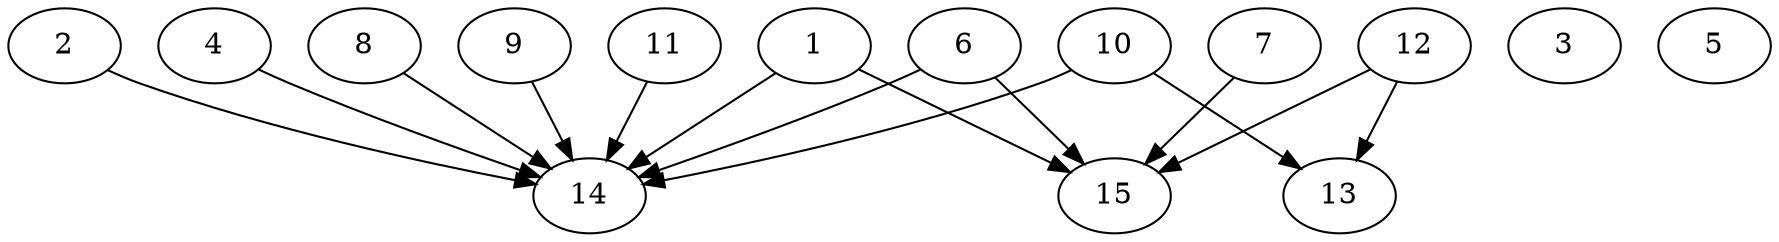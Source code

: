 // DAG automatically generated by daggen at Thu Oct  3 13:59:26 2019
// ./daggen --dot -n 15 --ccr 0.4 --fat 0.9 --regular 0.9 --density 0.9 --mindata 5242880 --maxdata 52428800 
digraph G {
  1 [size="68203520", alpha="0.02", expect_size="27281408"] 
  1 -> 14 [size ="27281408"]
  1 -> 15 [size ="27281408"]
  2 [size="120309760", alpha="0.20", expect_size="48123904"] 
  2 -> 14 [size ="48123904"]
  3 [size="64389120", alpha="0.18", expect_size="25755648"] 
  4 [size="129886720", alpha="0.14", expect_size="51954688"] 
  4 -> 14 [size ="51954688"]
  5 [size="23697920", alpha="0.13", expect_size="9479168"] 
  6 [size="25113600", alpha="0.17", expect_size="10045440"] 
  6 -> 14 [size ="10045440"]
  6 -> 15 [size ="10045440"]
  7 [size="124976640", alpha="0.11", expect_size="49990656"] 
  7 -> 15 [size ="49990656"]
  8 [size="84672000", alpha="0.02", expect_size="33868800"] 
  8 -> 14 [size ="33868800"]
  9 [size="35315200", alpha="0.10", expect_size="14126080"] 
  9 -> 14 [size ="14126080"]
  10 [size="33359360", alpha="0.10", expect_size="13343744"] 
  10 -> 13 [size ="13343744"]
  10 -> 14 [size ="13343744"]
  11 [size="103129600", alpha="0.06", expect_size="41251840"] 
  11 -> 14 [size ="41251840"]
  12 [size="115630080", alpha="0.08", expect_size="46252032"] 
  12 -> 13 [size ="46252032"]
  12 -> 15 [size ="46252032"]
  13 [size="113748480", alpha="0.18", expect_size="45499392"] 
  14 [size="102041600", alpha="0.06", expect_size="40816640"] 
  15 [size="69460480", alpha="0.19", expect_size="27784192"] 
}
